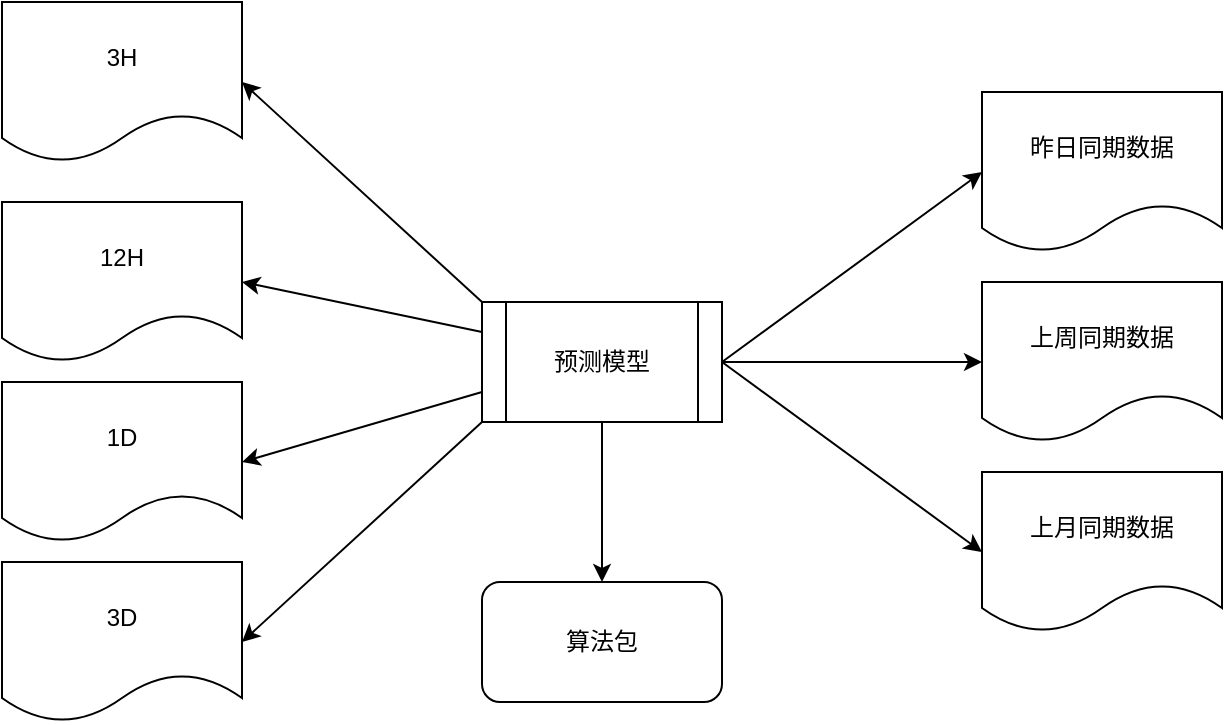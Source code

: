 <mxfile version="12.8.8" type="github">
  <diagram id="fYw7saYultYE79ggZZE0" name="Page-1">
    <mxGraphModel dx="833" dy="691" grid="1" gridSize="10" guides="1" tooltips="1" connect="1" arrows="1" fold="1" page="1" pageScale="1" pageWidth="827" pageHeight="1169" math="0" shadow="0">
      <root>
        <mxCell id="0" />
        <mxCell id="1" parent="0" />
        <mxCell id="OWUdu7wImKFDbKEnJfxn-10" style="rounded=0;orthogonalLoop=1;jettySize=auto;html=1;exitX=0;exitY=0;exitDx=0;exitDy=0;entryX=1;entryY=0.5;entryDx=0;entryDy=0;" edge="1" parent="1" source="OWUdu7wImKFDbKEnJfxn-1" target="OWUdu7wImKFDbKEnJfxn-2">
          <mxGeometry relative="1" as="geometry" />
        </mxCell>
        <mxCell id="OWUdu7wImKFDbKEnJfxn-11" style="rounded=0;orthogonalLoop=1;jettySize=auto;html=1;exitX=0;exitY=1;exitDx=0;exitDy=0;entryX=1;entryY=0.5;entryDx=0;entryDy=0;" edge="1" parent="1" source="OWUdu7wImKFDbKEnJfxn-1" target="OWUdu7wImKFDbKEnJfxn-5">
          <mxGeometry relative="1" as="geometry" />
        </mxCell>
        <mxCell id="OWUdu7wImKFDbKEnJfxn-12" style="rounded=0;orthogonalLoop=1;jettySize=auto;html=1;exitX=0;exitY=0.75;exitDx=0;exitDy=0;entryX=1;entryY=0.5;entryDx=0;entryDy=0;" edge="1" parent="1" source="OWUdu7wImKFDbKEnJfxn-1" target="OWUdu7wImKFDbKEnJfxn-4">
          <mxGeometry relative="1" as="geometry" />
        </mxCell>
        <mxCell id="OWUdu7wImKFDbKEnJfxn-13" style="rounded=0;orthogonalLoop=1;jettySize=auto;html=1;exitX=0;exitY=0.25;exitDx=0;exitDy=0;entryX=1;entryY=0.5;entryDx=0;entryDy=0;" edge="1" parent="1" source="OWUdu7wImKFDbKEnJfxn-1" target="OWUdu7wImKFDbKEnJfxn-3">
          <mxGeometry relative="1" as="geometry" />
        </mxCell>
        <mxCell id="OWUdu7wImKFDbKEnJfxn-14" style="edgeStyle=none;rounded=0;orthogonalLoop=1;jettySize=auto;html=1;exitX=1;exitY=0.5;exitDx=0;exitDy=0;entryX=0;entryY=0.5;entryDx=0;entryDy=0;" edge="1" parent="1" source="OWUdu7wImKFDbKEnJfxn-1" target="OWUdu7wImKFDbKEnJfxn-7">
          <mxGeometry relative="1" as="geometry" />
        </mxCell>
        <mxCell id="OWUdu7wImKFDbKEnJfxn-15" style="edgeStyle=none;rounded=0;orthogonalLoop=1;jettySize=auto;html=1;exitX=1;exitY=0.5;exitDx=0;exitDy=0;entryX=0;entryY=0.5;entryDx=0;entryDy=0;" edge="1" parent="1" source="OWUdu7wImKFDbKEnJfxn-1" target="OWUdu7wImKFDbKEnJfxn-6">
          <mxGeometry relative="1" as="geometry" />
        </mxCell>
        <mxCell id="OWUdu7wImKFDbKEnJfxn-16" style="edgeStyle=none;rounded=0;orthogonalLoop=1;jettySize=auto;html=1;exitX=1;exitY=0.5;exitDx=0;exitDy=0;entryX=0;entryY=0.5;entryDx=0;entryDy=0;" edge="1" parent="1" source="OWUdu7wImKFDbKEnJfxn-1" target="OWUdu7wImKFDbKEnJfxn-8">
          <mxGeometry relative="1" as="geometry" />
        </mxCell>
        <mxCell id="OWUdu7wImKFDbKEnJfxn-18" style="edgeStyle=none;rounded=0;orthogonalLoop=1;jettySize=auto;html=1;exitX=0.5;exitY=1;exitDx=0;exitDy=0;entryX=0.5;entryY=0;entryDx=0;entryDy=0;" edge="1" parent="1" source="OWUdu7wImKFDbKEnJfxn-1" target="OWUdu7wImKFDbKEnJfxn-17">
          <mxGeometry relative="1" as="geometry" />
        </mxCell>
        <mxCell id="OWUdu7wImKFDbKEnJfxn-1" value="预测模型" style="shape=process;whiteSpace=wrap;html=1;backgroundOutline=1;" vertex="1" parent="1">
          <mxGeometry x="340" y="290" width="120" height="60" as="geometry" />
        </mxCell>
        <mxCell id="OWUdu7wImKFDbKEnJfxn-2" value="3H" style="shape=document;whiteSpace=wrap;html=1;boundedLbl=1;" vertex="1" parent="1">
          <mxGeometry x="100" y="140" width="120" height="80" as="geometry" />
        </mxCell>
        <mxCell id="OWUdu7wImKFDbKEnJfxn-3" value="12H" style="shape=document;whiteSpace=wrap;html=1;boundedLbl=1;" vertex="1" parent="1">
          <mxGeometry x="100" y="240" width="120" height="80" as="geometry" />
        </mxCell>
        <mxCell id="OWUdu7wImKFDbKEnJfxn-4" value="1D" style="shape=document;whiteSpace=wrap;html=1;boundedLbl=1;" vertex="1" parent="1">
          <mxGeometry x="100" y="330" width="120" height="80" as="geometry" />
        </mxCell>
        <mxCell id="OWUdu7wImKFDbKEnJfxn-5" value="3D" style="shape=document;whiteSpace=wrap;html=1;boundedLbl=1;" vertex="1" parent="1">
          <mxGeometry x="100" y="420" width="120" height="80" as="geometry" />
        </mxCell>
        <mxCell id="OWUdu7wImKFDbKEnJfxn-6" value="昨日同期数据" style="shape=document;whiteSpace=wrap;html=1;boundedLbl=1;" vertex="1" parent="1">
          <mxGeometry x="590" y="185" width="120" height="80" as="geometry" />
        </mxCell>
        <mxCell id="OWUdu7wImKFDbKEnJfxn-7" value="上周同期数据" style="shape=document;whiteSpace=wrap;html=1;boundedLbl=1;" vertex="1" parent="1">
          <mxGeometry x="590" y="280" width="120" height="80" as="geometry" />
        </mxCell>
        <mxCell id="OWUdu7wImKFDbKEnJfxn-8" value="上月同期数据" style="shape=document;whiteSpace=wrap;html=1;boundedLbl=1;" vertex="1" parent="1">
          <mxGeometry x="590" y="375" width="120" height="80" as="geometry" />
        </mxCell>
        <mxCell id="OWUdu7wImKFDbKEnJfxn-17" value="算法包" style="rounded=1;whiteSpace=wrap;html=1;" vertex="1" parent="1">
          <mxGeometry x="340" y="430" width="120" height="60" as="geometry" />
        </mxCell>
      </root>
    </mxGraphModel>
  </diagram>
</mxfile>
